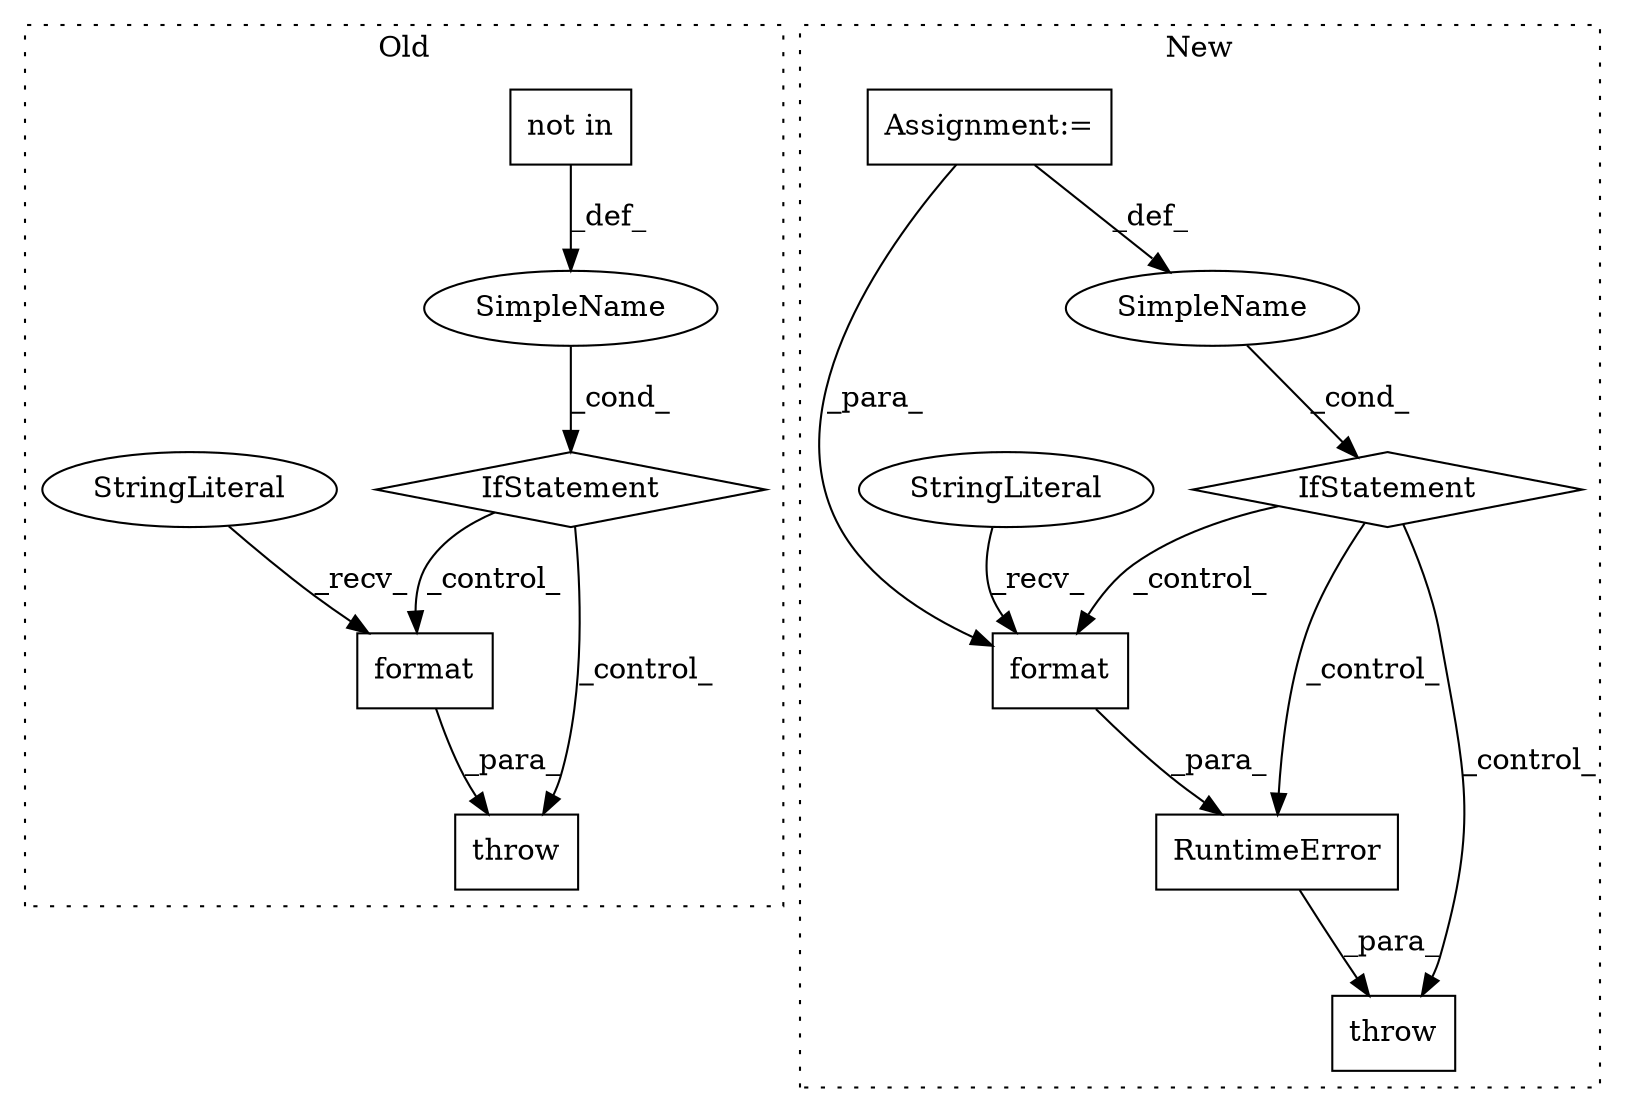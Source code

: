 digraph G {
subgraph cluster0 {
1 [label="not in" a="108" s="1401" l="42" shape="box"];
6 [label="IfStatement" a="25" s="1393,1443" l="8,2" shape="diamond"];
7 [label="SimpleName" a="42" s="" l="" shape="ellipse"];
8 [label="throw" a="53" s="1453" l="6" shape="box"];
9 [label="format" a="32" s="1528,1570" l="7,1" shape="box"];
10 [label="StringLiteral" a="45" s="1468" l="59" shape="ellipse"];
label = "Old";
style="dotted";
}
subgraph cluster1 {
2 [label="RuntimeError" a="32" s="1578,1687" l="13,1" shape="box"];
3 [label="throw" a="53" s="1572" l="6" shape="box"];
4 [label="SimpleName" a="42" s="" l="" shape="ellipse"];
5 [label="IfStatement" a="25" s="1529,1562" l="8,2" shape="diamond"];
11 [label="format" a="32" s="1661,1686" l="7,1" shape="box"];
12 [label="StringLiteral" a="45" s="1591" l="69" shape="ellipse"];
13 [label="Assignment:=" a="7" s="1492" l="1" shape="box"];
label = "New";
style="dotted";
}
1 -> 7 [label="_def_"];
2 -> 3 [label="_para_"];
4 -> 5 [label="_cond_"];
5 -> 3 [label="_control_"];
5 -> 11 [label="_control_"];
5 -> 2 [label="_control_"];
6 -> 8 [label="_control_"];
6 -> 9 [label="_control_"];
7 -> 6 [label="_cond_"];
9 -> 8 [label="_para_"];
10 -> 9 [label="_recv_"];
11 -> 2 [label="_para_"];
12 -> 11 [label="_recv_"];
13 -> 4 [label="_def_"];
13 -> 11 [label="_para_"];
}